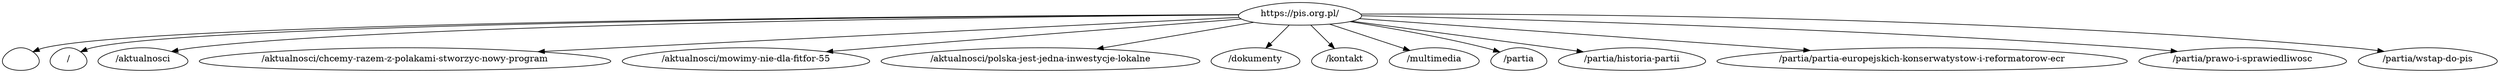 digraph tree {
	"https://pis.org.pl/" [label="https://pis.org.pl/", shape=egg]
	"" [label="", shape=egg]
	"/" [label="/", shape=egg]
	"/aktualnosci" [label="/aktualnosci", shape=egg]
	"/aktualnosci/chcemy-razem-z-polakami-stworzyc-nowy-program" [label="/aktualnosci/chcemy-razem-z-polakami-stworzyc-nowy-program", shape=egg]
	"/aktualnosci/mowimy-nie-dla-fitfor-55" [label="/aktualnosci/mowimy-nie-dla-fitfor-55", shape=egg]
	"/aktualnosci/polska-jest-jedna-inwestycje-lokalne" [label="/aktualnosci/polska-jest-jedna-inwestycje-lokalne", shape=egg]
	"/dokumenty" [label="/dokumenty", shape=egg]
	"/kontakt" [label="/kontakt", shape=egg]
	"/multimedia" [label="/multimedia", shape=egg]
	"/partia" [label="/partia", shape=egg]
	"/partia/historia-partii" [label="/partia/historia-partii", shape=egg]
	"/partia/partia-europejskich-konserwatystow-i-reformatorow-ecr" [label="/partia/partia-europejskich-konserwatystow-i-reformatorow-ecr", shape=egg]
	"/partia/prawo-i-sprawiedliwosc" [label="/partia/prawo-i-sprawiedliwosc", shape=egg]
	"/partia/wstap-do-pis" [label="/partia/wstap-do-pis", shape=egg]

	"https://pis.org.pl/" -> ""
	"https://pis.org.pl/" -> "/partia/wstap-do-pis"
	"https://pis.org.pl/" -> "/partia/partia-europejskich-konserwatystow-i-reformatorow-ecr"
	"https://pis.org.pl/" -> "/"
	"https://pis.org.pl/" -> "/aktualnosci"
	"https://pis.org.pl/" -> "/partia"
	"https://pis.org.pl/" -> "/multimedia"
	"https://pis.org.pl/" -> "/dokumenty"
	"https://pis.org.pl/" -> "/kontakt"
	"https://pis.org.pl/" -> "/aktualnosci/chcemy-razem-z-polakami-stworzyc-nowy-program"
	"https://pis.org.pl/" -> "/aktualnosci/polska-jest-jedna-inwestycje-lokalne"
	"https://pis.org.pl/" -> "/aktualnosci/mowimy-nie-dla-fitfor-55"
	"https://pis.org.pl/" -> "/partia/historia-partii"
	"https://pis.org.pl/" -> "/partia/prawo-i-sprawiedliwosc"
}